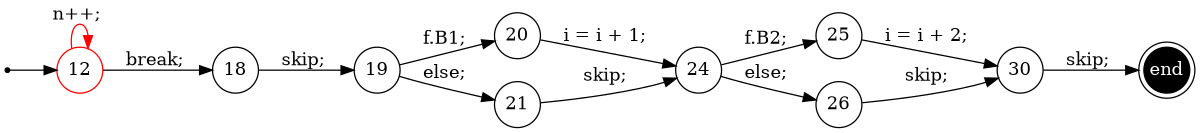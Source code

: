 digraph finite_state_machine {
	rankdir=LR
	size="8,5"
	93824994178208 [label = 12, shape = doublecircle, color = red, fixedsize = true]; 
	s93824994178208 [shape = point];
	e93824994173872 [shape = doublecircle, fixedsize = true, style = filled, fillcolor = black, fontcolor = white,  label = end];
	 93824994178208 [label = 12, shape = circle, color = red, fixedsize = true ];
	 93824994170560 [label = 18, shape = circle, fixedsize = true ];
	 93824994170896 [label = 19, shape = circle, fixedsize = true ];
	 93824994171728 [label = 20, shape = circle, fixedsize = true ];
	 93824994172480 [label = 21, shape = circle, fixedsize = true ];
	 93824994172256 [label = 24, shape = circle, fixedsize = true ];
	 93824994173344 [label = 25, shape = circle, fixedsize = true ];
	 93824994174096 [label = 26, shape = circle, fixedsize = true ];
	 93824994173872 [label = 30, shape = circle, fixedsize = true ];
	s93824994178208 -> 93824994178208;
	93824994178208 -> 93824994170560 [ label = "break; "];
	93824994178208 -> 93824994178208 [color = red, label = "n++; "];
	93824994170560 -> 93824994170896 [ label = "skip; "];
	93824994170896 -> 93824994171728 [ label = "f.B1; "];
	93824994171728 -> 93824994172256 [ label = "i = i + 1; "];
	93824994170896 -> 93824994172480 [ label = "else; "];
	93824994172480 -> 93824994172256 [ label = "skip; "];
	93824994172256 -> 93824994173344 [ label = "f.B2; "];
	93824994173344 -> 93824994173872 [ label = "i = i + 2; "];
	93824994172256 -> 93824994174096 [ label = "else; "];
	93824994174096 -> 93824994173872 [ label = "skip; "];
	93824994173872 -> e93824994173872 [ label = "skip; "];
}